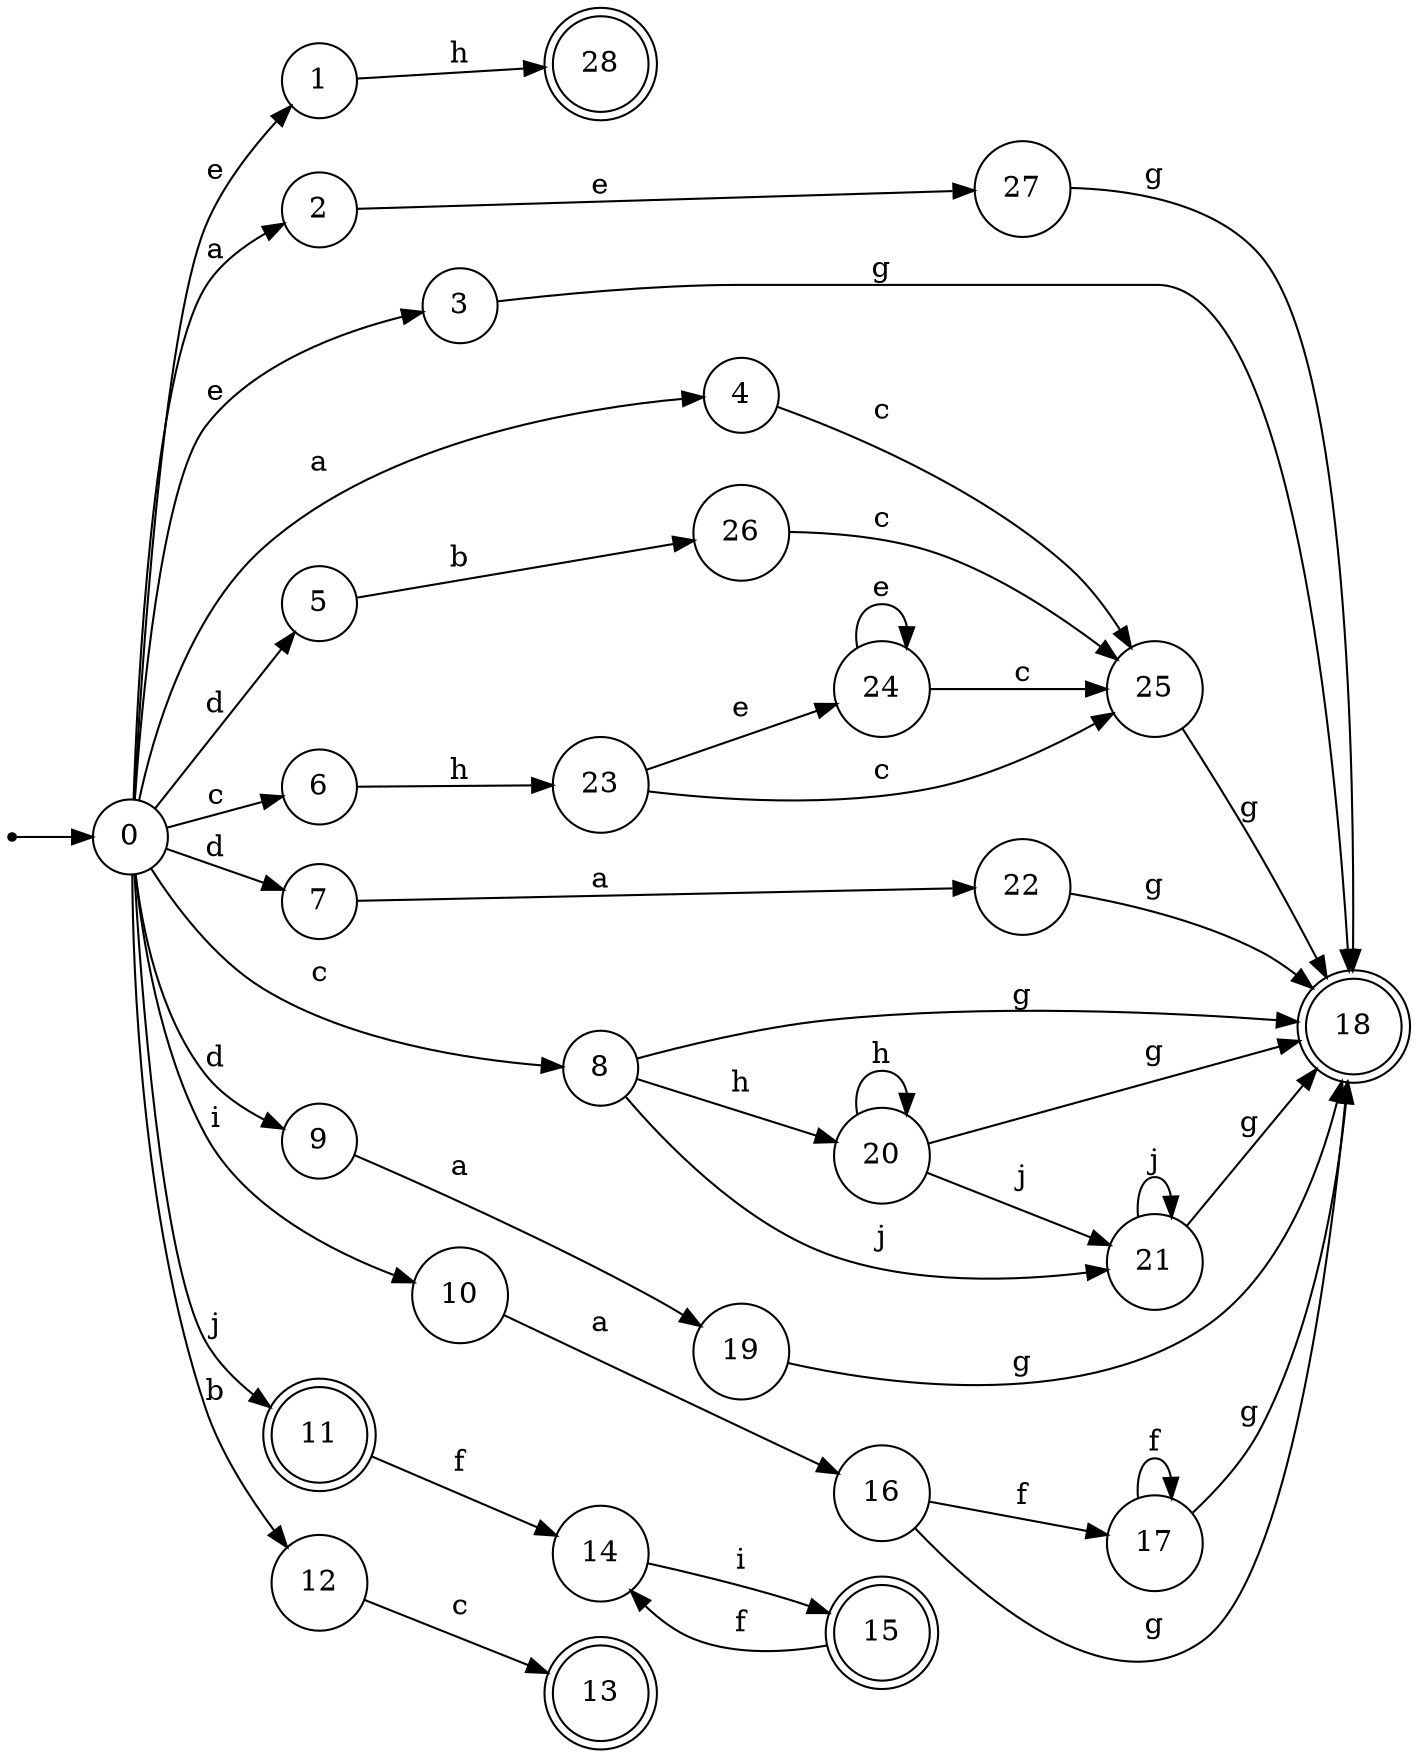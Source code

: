 digraph finite_state_machine {
rankdir=LR;
size="20,20";
node [shape = point]; "dummy0"
node [shape = circle]; "0";
"dummy0" -> "0";
node [shape = circle]; "1";
node [shape = circle]; "2";
node [shape = circle]; "3";
node [shape = circle]; "4";
node [shape = circle]; "5";
node [shape = circle]; "6";
node [shape = circle]; "7";
node [shape = circle]; "8";
node [shape = circle]; "9";
node [shape = circle]; "10";
node [shape = doublecircle]; "11";node [shape = circle]; "12";
node [shape = doublecircle]; "13";node [shape = circle]; "14";
node [shape = doublecircle]; "15";node [shape = circle]; "16";
node [shape = circle]; "17";
node [shape = doublecircle]; "18";node [shape = circle]; "19";
node [shape = circle]; "20";
node [shape = circle]; "21";
node [shape = circle]; "22";
node [shape = circle]; "23";
node [shape = circle]; "24";
node [shape = circle]; "25";
node [shape = circle]; "26";
node [shape = circle]; "27";
node [shape = doublecircle]; "28";"0" -> "1" [label = "e"];
 "0" -> "3" [label = "e"];
 "0" -> "2" [label = "a"];
 "0" -> "4" [label = "a"];
 "0" -> "9" [label = "d"];
 "0" -> "5" [label = "d"];
 "0" -> "7" [label = "d"];
 "0" -> "8" [label = "c"];
 "0" -> "6" [label = "c"];
 "0" -> "10" [label = "i"];
 "0" -> "11" [label = "j"];
 "0" -> "12" [label = "b"];
 "12" -> "13" [label = "c"];
 "11" -> "14" [label = "f"];
 "14" -> "15" [label = "i"];
 "15" -> "14" [label = "f"];
 "10" -> "16" [label = "a"];
 "16" -> "17" [label = "f"];
 "16" -> "18" [label = "g"];
 "17" -> "17" [label = "f"];
 "17" -> "18" [label = "g"];
 "9" -> "19" [label = "a"];
 "19" -> "18" [label = "g"];
 "8" -> "20" [label = "h"];
 "8" -> "21" [label = "j"];
 "8" -> "18" [label = "g"];
 "21" -> "21" [label = "j"];
 "21" -> "18" [label = "g"];
 "20" -> "20" [label = "h"];
 "20" -> "21" [label = "j"];
 "20" -> "18" [label = "g"];
 "7" -> "22" [label = "a"];
 "22" -> "18" [label = "g"];
 "6" -> "23" [label = "h"];
 "23" -> "24" [label = "e"];
 "23" -> "25" [label = "c"];
 "25" -> "18" [label = "g"];
 "24" -> "24" [label = "e"];
 "24" -> "25" [label = "c"];
 "5" -> "26" [label = "b"];
 "26" -> "25" [label = "c"];
 "4" -> "25" [label = "c"];
 "3" -> "18" [label = "g"];
 "2" -> "27" [label = "e"];
 "27" -> "18" [label = "g"];
 "1" -> "28" [label = "h"];
 }
